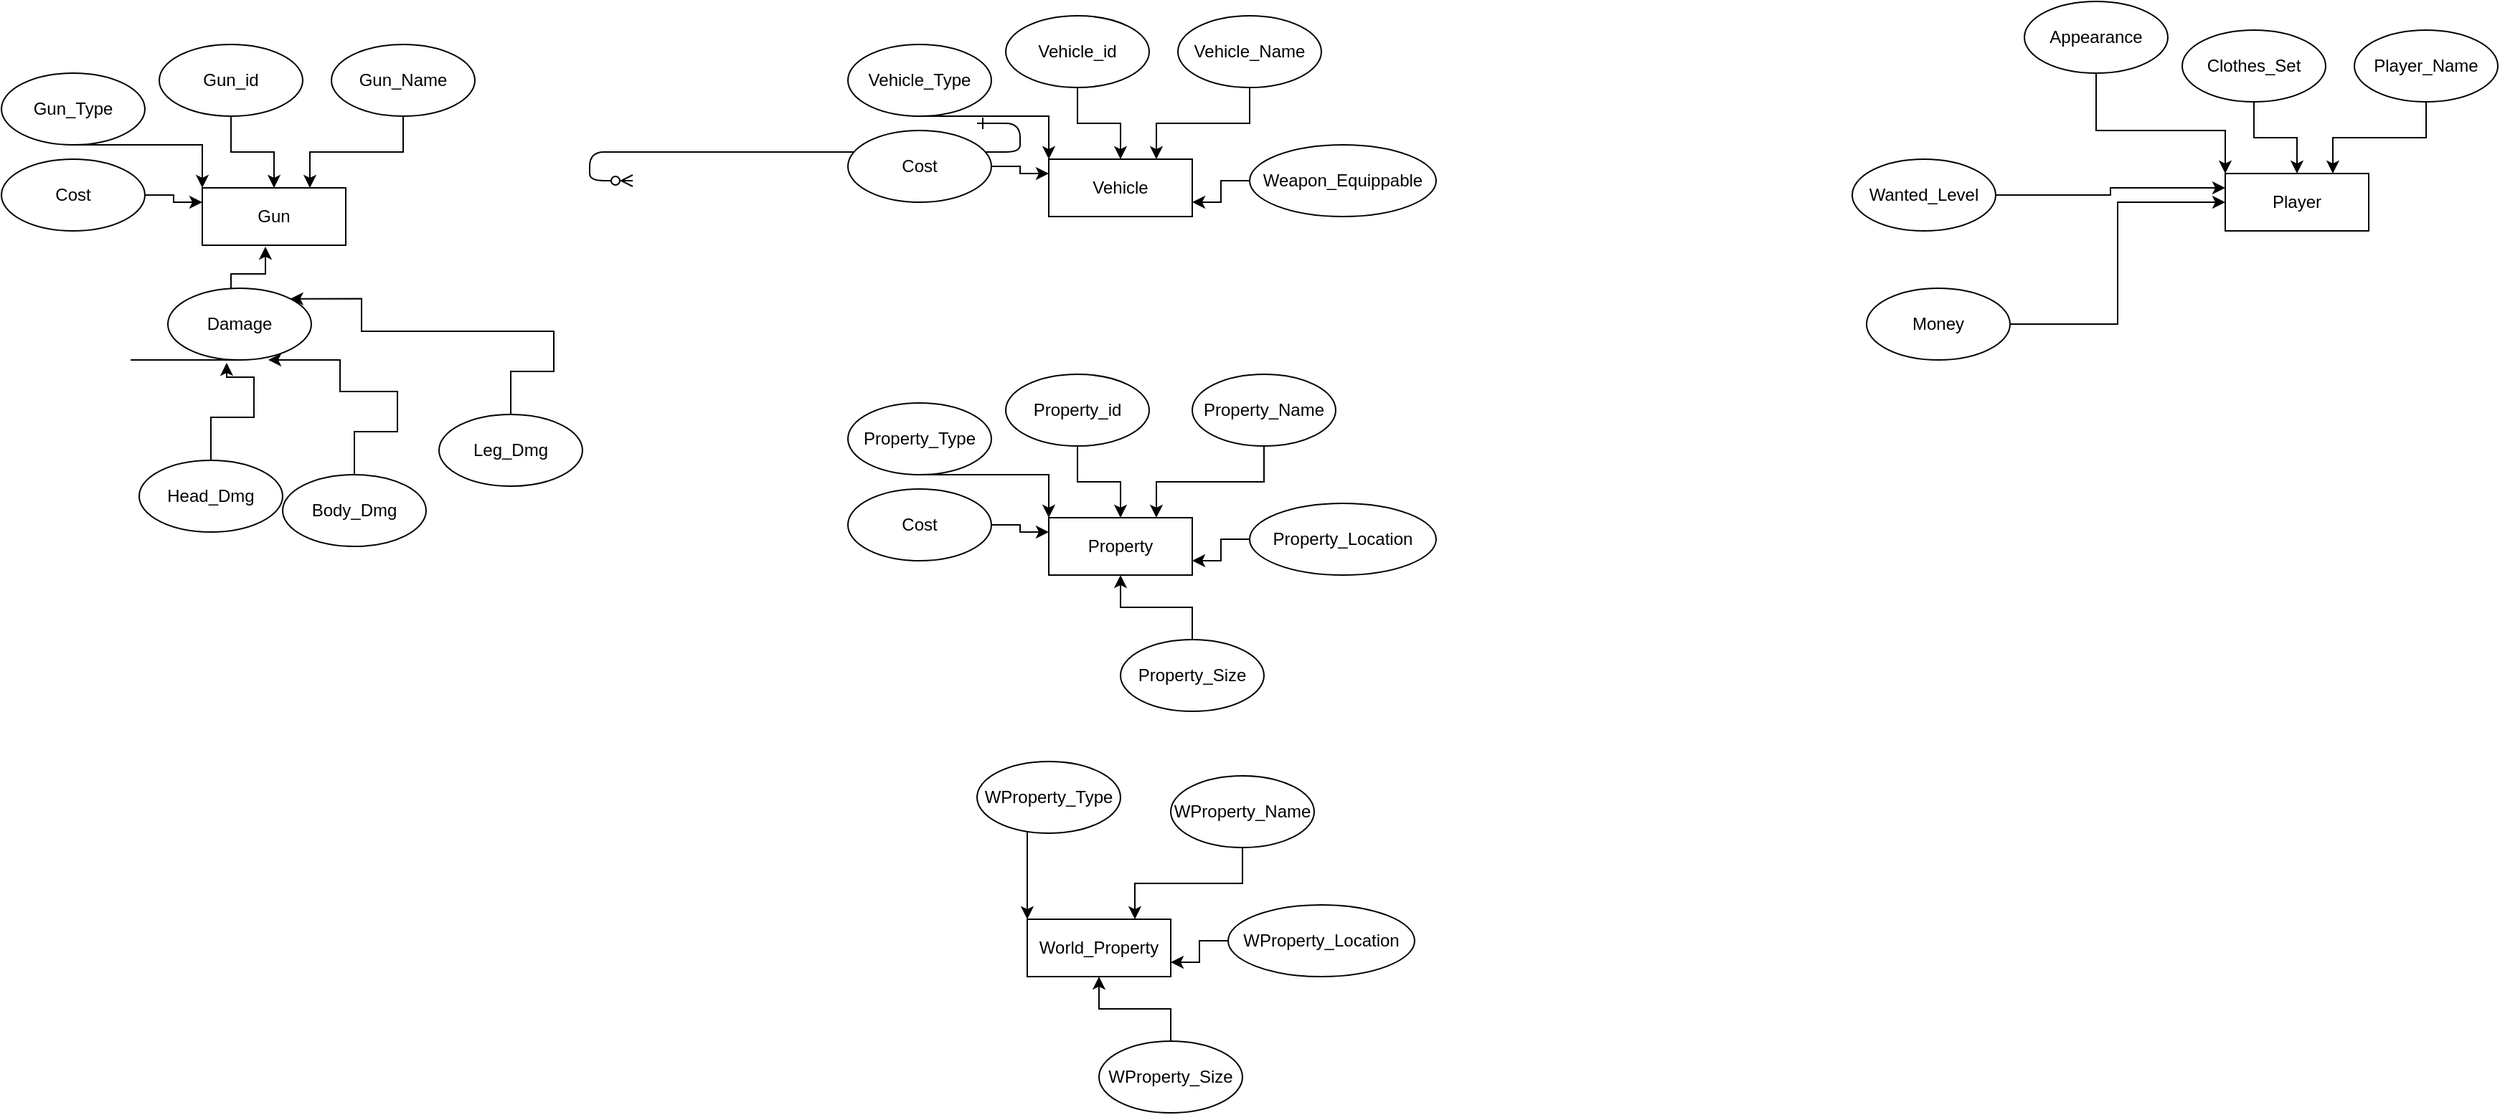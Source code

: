 <mxfile version="15.9.1" type="github">
  <diagram id="R2lEEEUBdFMjLlhIrx00" name="Page-1">
    <mxGraphModel dx="1250" dy="847" grid="1" gridSize="10" guides="1" tooltips="1" connect="1" arrows="1" fold="1" page="1" pageScale="1" pageWidth="850" pageHeight="1100" math="0" shadow="0" extFonts="Permanent Marker^https://fonts.googleapis.com/css?family=Permanent+Marker">
      <root>
        <mxCell id="0" />
        <mxCell id="1" parent="0" />
        <mxCell id="C-vyLk0tnHw3VtMMgP7b-12" value="" style="edgeStyle=entityRelationEdgeStyle;endArrow=ERzeroToMany;startArrow=ERone;endFill=1;startFill=0;" parent="1" target="C-vyLk0tnHw3VtMMgP7b-17" edge="1">
          <mxGeometry width="100" height="100" relative="1" as="geometry">
            <mxPoint x="700" y="165" as="sourcePoint" />
            <mxPoint x="460" y="205" as="targetPoint" />
          </mxGeometry>
        </mxCell>
        <mxCell id="qchl_65KG_xpSbtckRRL-1" value="Gun" style="whiteSpace=wrap;html=1;align=center;" vertex="1" parent="1">
          <mxGeometry x="160" y="210" width="100" height="40" as="geometry" />
        </mxCell>
        <mxCell id="qchl_65KG_xpSbtckRRL-7" style="edgeStyle=orthogonalEdgeStyle;rounded=0;orthogonalLoop=1;jettySize=auto;html=1;" edge="1" parent="1" source="qchl_65KG_xpSbtckRRL-2" target="qchl_65KG_xpSbtckRRL-1">
          <mxGeometry relative="1" as="geometry" />
        </mxCell>
        <mxCell id="qchl_65KG_xpSbtckRRL-2" value="Gun_id" style="ellipse;whiteSpace=wrap;html=1;align=center;" vertex="1" parent="1">
          <mxGeometry x="130" y="110" width="100" height="50" as="geometry" />
        </mxCell>
        <mxCell id="qchl_65KG_xpSbtckRRL-8" style="edgeStyle=orthogonalEdgeStyle;rounded=0;orthogonalLoop=1;jettySize=auto;html=1;entryX=0.75;entryY=0;entryDx=0;entryDy=0;" edge="1" parent="1" source="qchl_65KG_xpSbtckRRL-9" target="qchl_65KG_xpSbtckRRL-1">
          <mxGeometry relative="1" as="geometry">
            <mxPoint x="330" y="210" as="targetPoint" />
          </mxGeometry>
        </mxCell>
        <mxCell id="qchl_65KG_xpSbtckRRL-9" value="Gun_Name" style="ellipse;whiteSpace=wrap;html=1;align=center;" vertex="1" parent="1">
          <mxGeometry x="250" y="110" width="100" height="50" as="geometry" />
        </mxCell>
        <mxCell id="qchl_65KG_xpSbtckRRL-10" style="edgeStyle=orthogonalEdgeStyle;rounded=0;orthogonalLoop=1;jettySize=auto;html=1;entryX=0;entryY=0;entryDx=0;entryDy=0;" edge="1" parent="1" source="qchl_65KG_xpSbtckRRL-11" target="qchl_65KG_xpSbtckRRL-1">
          <mxGeometry relative="1" as="geometry">
            <mxPoint x="100" y="230" as="targetPoint" />
            <Array as="points">
              <mxPoint x="160" y="180" />
            </Array>
          </mxGeometry>
        </mxCell>
        <mxCell id="qchl_65KG_xpSbtckRRL-11" value="Gun_Type" style="ellipse;whiteSpace=wrap;html=1;align=center;" vertex="1" parent="1">
          <mxGeometry x="20" y="130" width="100" height="50" as="geometry" />
        </mxCell>
        <mxCell id="qchl_65KG_xpSbtckRRL-12" style="edgeStyle=orthogonalEdgeStyle;rounded=0;orthogonalLoop=1;jettySize=auto;html=1;entryX=0;entryY=0.25;entryDx=0;entryDy=0;" edge="1" parent="1" source="qchl_65KG_xpSbtckRRL-13" target="qchl_65KG_xpSbtckRRL-1">
          <mxGeometry relative="1" as="geometry">
            <mxPoint x="100" y="290" as="targetPoint" />
          </mxGeometry>
        </mxCell>
        <mxCell id="qchl_65KG_xpSbtckRRL-13" value="Cost" style="ellipse;whiteSpace=wrap;html=1;align=center;" vertex="1" parent="1">
          <mxGeometry x="20" y="190" width="100" height="50" as="geometry" />
        </mxCell>
        <mxCell id="qchl_65KG_xpSbtckRRL-14" style="edgeStyle=orthogonalEdgeStyle;rounded=0;orthogonalLoop=1;jettySize=auto;html=1;entryX=0.44;entryY=1.025;entryDx=0;entryDy=0;entryPerimeter=0;" edge="1" parent="1" source="qchl_65KG_xpSbtckRRL-15" target="qchl_65KG_xpSbtckRRL-1">
          <mxGeometry relative="1" as="geometry">
            <mxPoint x="140" y="360" as="targetPoint" />
            <Array as="points">
              <mxPoint x="110" y="330" />
              <mxPoint x="180" y="330" />
              <mxPoint x="180" y="270" />
              <mxPoint x="204" y="270" />
            </Array>
          </mxGeometry>
        </mxCell>
        <mxCell id="qchl_65KG_xpSbtckRRL-15" value="Damage" style="ellipse;whiteSpace=wrap;html=1;align=center;" vertex="1" parent="1">
          <mxGeometry x="136" y="280" width="100" height="50" as="geometry" />
        </mxCell>
        <mxCell id="qchl_65KG_xpSbtckRRL-17" style="edgeStyle=orthogonalEdgeStyle;rounded=0;orthogonalLoop=1;jettySize=auto;html=1;entryX=0.41;entryY=1.04;entryDx=0;entryDy=0;entryPerimeter=0;" edge="1" parent="1" source="qchl_65KG_xpSbtckRRL-18" target="qchl_65KG_xpSbtckRRL-15">
          <mxGeometry relative="1" as="geometry">
            <mxPoint x="196" y="500" as="targetPoint" />
            <Array as="points">
              <mxPoint x="166" y="370" />
              <mxPoint x="196" y="370" />
              <mxPoint x="196" y="342" />
            </Array>
          </mxGeometry>
        </mxCell>
        <mxCell id="qchl_65KG_xpSbtckRRL-18" value="Head_Dmg" style="ellipse;whiteSpace=wrap;html=1;align=center;" vertex="1" parent="1">
          <mxGeometry x="116" y="400" width="100" height="50" as="geometry" />
        </mxCell>
        <mxCell id="qchl_65KG_xpSbtckRRL-19" style="edgeStyle=orthogonalEdgeStyle;rounded=0;orthogonalLoop=1;jettySize=auto;html=1;entryX=0.7;entryY=1;entryDx=0;entryDy=0;entryPerimeter=0;" edge="1" parent="1" source="qchl_65KG_xpSbtckRRL-20" target="qchl_65KG_xpSbtckRRL-15">
          <mxGeometry relative="1" as="geometry">
            <mxPoint x="327" y="352" as="targetPoint" />
            <Array as="points">
              <mxPoint x="266" y="380" />
              <mxPoint x="296" y="380" />
              <mxPoint x="296" y="352" />
              <mxPoint x="256" y="352" />
            </Array>
          </mxGeometry>
        </mxCell>
        <mxCell id="qchl_65KG_xpSbtckRRL-20" value="Body_Dmg" style="ellipse;whiteSpace=wrap;html=1;align=center;" vertex="1" parent="1">
          <mxGeometry x="216" y="410" width="100" height="50" as="geometry" />
        </mxCell>
        <mxCell id="qchl_65KG_xpSbtckRRL-21" style="edgeStyle=orthogonalEdgeStyle;rounded=0;orthogonalLoop=1;jettySize=auto;html=1;entryX=1;entryY=0;entryDx=0;entryDy=0;" edge="1" parent="1" source="qchl_65KG_xpSbtckRRL-22" target="qchl_65KG_xpSbtckRRL-15">
          <mxGeometry relative="1" as="geometry">
            <mxPoint x="436" y="310" as="targetPoint" />
            <Array as="points">
              <mxPoint x="375" y="338" />
              <mxPoint x="405" y="338" />
              <mxPoint x="405" y="310" />
              <mxPoint x="271" y="310" />
            </Array>
          </mxGeometry>
        </mxCell>
        <mxCell id="qchl_65KG_xpSbtckRRL-22" value="Leg_Dmg" style="ellipse;whiteSpace=wrap;html=1;align=center;" vertex="1" parent="1">
          <mxGeometry x="325" y="368" width="100" height="50" as="geometry" />
        </mxCell>
        <mxCell id="qchl_65KG_xpSbtckRRL-24" value="Vehicle" style="whiteSpace=wrap;html=1;align=center;" vertex="1" parent="1">
          <mxGeometry x="750" y="190" width="100" height="40" as="geometry" />
        </mxCell>
        <mxCell id="qchl_65KG_xpSbtckRRL-25" style="edgeStyle=orthogonalEdgeStyle;rounded=0;orthogonalLoop=1;jettySize=auto;html=1;" edge="1" parent="1" source="qchl_65KG_xpSbtckRRL-26" target="qchl_65KG_xpSbtckRRL-24">
          <mxGeometry relative="1" as="geometry" />
        </mxCell>
        <mxCell id="qchl_65KG_xpSbtckRRL-26" value="Vehicle_id" style="ellipse;whiteSpace=wrap;html=1;align=center;" vertex="1" parent="1">
          <mxGeometry x="720" y="90" width="100" height="50" as="geometry" />
        </mxCell>
        <mxCell id="qchl_65KG_xpSbtckRRL-27" style="edgeStyle=orthogonalEdgeStyle;rounded=0;orthogonalLoop=1;jettySize=auto;html=1;entryX=0.75;entryY=0;entryDx=0;entryDy=0;" edge="1" parent="1" source="qchl_65KG_xpSbtckRRL-28" target="qchl_65KG_xpSbtckRRL-24">
          <mxGeometry relative="1" as="geometry">
            <mxPoint x="920" y="190" as="targetPoint" />
          </mxGeometry>
        </mxCell>
        <mxCell id="qchl_65KG_xpSbtckRRL-28" value="Vehicle_Name" style="ellipse;whiteSpace=wrap;html=1;align=center;" vertex="1" parent="1">
          <mxGeometry x="840" y="90" width="100" height="50" as="geometry" />
        </mxCell>
        <mxCell id="qchl_65KG_xpSbtckRRL-29" style="edgeStyle=orthogonalEdgeStyle;rounded=0;orthogonalLoop=1;jettySize=auto;html=1;entryX=0;entryY=0;entryDx=0;entryDy=0;" edge="1" parent="1" source="qchl_65KG_xpSbtckRRL-30" target="qchl_65KG_xpSbtckRRL-24">
          <mxGeometry relative="1" as="geometry">
            <mxPoint x="690" y="210" as="targetPoint" />
            <Array as="points">
              <mxPoint x="750" y="160" />
            </Array>
          </mxGeometry>
        </mxCell>
        <mxCell id="qchl_65KG_xpSbtckRRL-30" value="Vehicle_Type" style="ellipse;whiteSpace=wrap;html=1;align=center;" vertex="1" parent="1">
          <mxGeometry x="610" y="110" width="100" height="50" as="geometry" />
        </mxCell>
        <mxCell id="qchl_65KG_xpSbtckRRL-31" style="edgeStyle=orthogonalEdgeStyle;rounded=0;orthogonalLoop=1;jettySize=auto;html=1;entryX=0;entryY=0.25;entryDx=0;entryDy=0;" edge="1" parent="1" source="qchl_65KG_xpSbtckRRL-32" target="qchl_65KG_xpSbtckRRL-24">
          <mxGeometry relative="1" as="geometry">
            <mxPoint x="690" y="270" as="targetPoint" />
          </mxGeometry>
        </mxCell>
        <mxCell id="qchl_65KG_xpSbtckRRL-32" value="Cost" style="ellipse;whiteSpace=wrap;html=1;align=center;" vertex="1" parent="1">
          <mxGeometry x="610" y="170" width="100" height="50" as="geometry" />
        </mxCell>
        <mxCell id="qchl_65KG_xpSbtckRRL-41" style="edgeStyle=orthogonalEdgeStyle;rounded=0;orthogonalLoop=1;jettySize=auto;html=1;entryX=1;entryY=0.75;entryDx=0;entryDy=0;" edge="1" parent="1" source="qchl_65KG_xpSbtckRRL-42" target="qchl_65KG_xpSbtckRRL-24">
          <mxGeometry relative="1" as="geometry">
            <mxPoint x="1030" y="210" as="targetPoint" />
          </mxGeometry>
        </mxCell>
        <mxCell id="qchl_65KG_xpSbtckRRL-42" value="Weapon_Equippable" style="ellipse;whiteSpace=wrap;html=1;align=center;" vertex="1" parent="1">
          <mxGeometry x="890" y="180" width="130" height="50" as="geometry" />
        </mxCell>
        <mxCell id="qchl_65KG_xpSbtckRRL-43" value="Property" style="whiteSpace=wrap;html=1;align=center;" vertex="1" parent="1">
          <mxGeometry x="750" y="440" width="100" height="40" as="geometry" />
        </mxCell>
        <mxCell id="qchl_65KG_xpSbtckRRL-44" style="edgeStyle=orthogonalEdgeStyle;rounded=0;orthogonalLoop=1;jettySize=auto;html=1;" edge="1" parent="1" source="qchl_65KG_xpSbtckRRL-45" target="qchl_65KG_xpSbtckRRL-43">
          <mxGeometry relative="1" as="geometry" />
        </mxCell>
        <mxCell id="qchl_65KG_xpSbtckRRL-45" value="Property_id" style="ellipse;whiteSpace=wrap;html=1;align=center;" vertex="1" parent="1">
          <mxGeometry x="720" y="340" width="100" height="50" as="geometry" />
        </mxCell>
        <mxCell id="qchl_65KG_xpSbtckRRL-46" style="edgeStyle=orthogonalEdgeStyle;rounded=0;orthogonalLoop=1;jettySize=auto;html=1;entryX=0.75;entryY=0;entryDx=0;entryDy=0;" edge="1" parent="1" source="qchl_65KG_xpSbtckRRL-47" target="qchl_65KG_xpSbtckRRL-43">
          <mxGeometry relative="1" as="geometry">
            <mxPoint x="920" y="440" as="targetPoint" />
          </mxGeometry>
        </mxCell>
        <mxCell id="qchl_65KG_xpSbtckRRL-47" value="Property_Name" style="ellipse;whiteSpace=wrap;html=1;align=center;" vertex="1" parent="1">
          <mxGeometry x="850" y="340" width="100" height="50" as="geometry" />
        </mxCell>
        <mxCell id="qchl_65KG_xpSbtckRRL-48" style="edgeStyle=orthogonalEdgeStyle;rounded=0;orthogonalLoop=1;jettySize=auto;html=1;entryX=0;entryY=0;entryDx=0;entryDy=0;" edge="1" parent="1" source="qchl_65KG_xpSbtckRRL-49" target="qchl_65KG_xpSbtckRRL-43">
          <mxGeometry relative="1" as="geometry">
            <mxPoint x="690" y="460" as="targetPoint" />
            <Array as="points">
              <mxPoint x="750" y="410" />
            </Array>
          </mxGeometry>
        </mxCell>
        <mxCell id="qchl_65KG_xpSbtckRRL-49" value="Property_Type" style="ellipse;whiteSpace=wrap;html=1;align=center;" vertex="1" parent="1">
          <mxGeometry x="610" y="360" width="100" height="50" as="geometry" />
        </mxCell>
        <mxCell id="qchl_65KG_xpSbtckRRL-50" style="edgeStyle=orthogonalEdgeStyle;rounded=0;orthogonalLoop=1;jettySize=auto;html=1;entryX=0;entryY=0.25;entryDx=0;entryDy=0;" edge="1" parent="1" source="qchl_65KG_xpSbtckRRL-51" target="qchl_65KG_xpSbtckRRL-43">
          <mxGeometry relative="1" as="geometry">
            <mxPoint x="690" y="520" as="targetPoint" />
          </mxGeometry>
        </mxCell>
        <mxCell id="qchl_65KG_xpSbtckRRL-51" value="Cost" style="ellipse;whiteSpace=wrap;html=1;align=center;" vertex="1" parent="1">
          <mxGeometry x="610" y="420" width="100" height="50" as="geometry" />
        </mxCell>
        <mxCell id="qchl_65KG_xpSbtckRRL-52" style="edgeStyle=orthogonalEdgeStyle;rounded=0;orthogonalLoop=1;jettySize=auto;html=1;entryX=1;entryY=0.75;entryDx=0;entryDy=0;" edge="1" parent="1" source="qchl_65KG_xpSbtckRRL-53" target="qchl_65KG_xpSbtckRRL-43">
          <mxGeometry relative="1" as="geometry">
            <mxPoint x="1030" y="460" as="targetPoint" />
          </mxGeometry>
        </mxCell>
        <mxCell id="qchl_65KG_xpSbtckRRL-53" value="Property_Location" style="ellipse;whiteSpace=wrap;html=1;align=center;" vertex="1" parent="1">
          <mxGeometry x="890" y="430" width="130" height="50" as="geometry" />
        </mxCell>
        <mxCell id="qchl_65KG_xpSbtckRRL-55" style="edgeStyle=orthogonalEdgeStyle;rounded=0;orthogonalLoop=1;jettySize=auto;html=1;" edge="1" parent="1" source="qchl_65KG_xpSbtckRRL-54" target="qchl_65KG_xpSbtckRRL-43">
          <mxGeometry relative="1" as="geometry" />
        </mxCell>
        <mxCell id="qchl_65KG_xpSbtckRRL-54" value="Property_Size" style="ellipse;whiteSpace=wrap;html=1;align=center;" vertex="1" parent="1">
          <mxGeometry x="800" y="525" width="100" height="50" as="geometry" />
        </mxCell>
        <mxCell id="qchl_65KG_xpSbtckRRL-58" value="World_Property" style="whiteSpace=wrap;html=1;align=center;" vertex="1" parent="1">
          <mxGeometry x="735" y="720" width="100" height="40" as="geometry" />
        </mxCell>
        <mxCell id="qchl_65KG_xpSbtckRRL-61" style="edgeStyle=orthogonalEdgeStyle;rounded=0;orthogonalLoop=1;jettySize=auto;html=1;entryX=0.75;entryY=0;entryDx=0;entryDy=0;" edge="1" parent="1" source="qchl_65KG_xpSbtckRRL-62" target="qchl_65KG_xpSbtckRRL-58">
          <mxGeometry relative="1" as="geometry">
            <mxPoint x="905" y="720" as="targetPoint" />
          </mxGeometry>
        </mxCell>
        <mxCell id="qchl_65KG_xpSbtckRRL-62" value="WProperty_Name" style="ellipse;whiteSpace=wrap;html=1;align=center;" vertex="1" parent="1">
          <mxGeometry x="835" y="620" width="100" height="50" as="geometry" />
        </mxCell>
        <mxCell id="qchl_65KG_xpSbtckRRL-63" style="edgeStyle=orthogonalEdgeStyle;rounded=0;orthogonalLoop=1;jettySize=auto;html=1;entryX=0;entryY=0;entryDx=0;entryDy=0;" edge="1" parent="1" source="qchl_65KG_xpSbtckRRL-64" target="qchl_65KG_xpSbtckRRL-58">
          <mxGeometry relative="1" as="geometry">
            <mxPoint x="675" y="740" as="targetPoint" />
            <Array as="points">
              <mxPoint x="735" y="690" />
            </Array>
          </mxGeometry>
        </mxCell>
        <mxCell id="qchl_65KG_xpSbtckRRL-64" value="WProperty_Type" style="ellipse;whiteSpace=wrap;html=1;align=center;" vertex="1" parent="1">
          <mxGeometry x="700" y="610" width="100" height="50" as="geometry" />
        </mxCell>
        <mxCell id="qchl_65KG_xpSbtckRRL-67" style="edgeStyle=orthogonalEdgeStyle;rounded=0;orthogonalLoop=1;jettySize=auto;html=1;entryX=1;entryY=0.75;entryDx=0;entryDy=0;" edge="1" parent="1" source="qchl_65KG_xpSbtckRRL-68" target="qchl_65KG_xpSbtckRRL-58">
          <mxGeometry relative="1" as="geometry">
            <mxPoint x="1015" y="740" as="targetPoint" />
          </mxGeometry>
        </mxCell>
        <mxCell id="qchl_65KG_xpSbtckRRL-68" value="WProperty_Location" style="ellipse;whiteSpace=wrap;html=1;align=center;" vertex="1" parent="1">
          <mxGeometry x="875" y="710" width="130" height="50" as="geometry" />
        </mxCell>
        <mxCell id="qchl_65KG_xpSbtckRRL-69" style="edgeStyle=orthogonalEdgeStyle;rounded=0;orthogonalLoop=1;jettySize=auto;html=1;" edge="1" parent="1" source="qchl_65KG_xpSbtckRRL-70" target="qchl_65KG_xpSbtckRRL-58">
          <mxGeometry relative="1" as="geometry" />
        </mxCell>
        <mxCell id="qchl_65KG_xpSbtckRRL-70" value="WProperty_Size" style="ellipse;whiteSpace=wrap;html=1;align=center;" vertex="1" parent="1">
          <mxGeometry x="785" y="805" width="100" height="50" as="geometry" />
        </mxCell>
        <mxCell id="qchl_65KG_xpSbtckRRL-71" value="Player" style="whiteSpace=wrap;html=1;align=center;" vertex="1" parent="1">
          <mxGeometry x="1570" y="200" width="100" height="40" as="geometry" />
        </mxCell>
        <mxCell id="qchl_65KG_xpSbtckRRL-72" style="edgeStyle=orthogonalEdgeStyle;rounded=0;orthogonalLoop=1;jettySize=auto;html=1;" edge="1" parent="1" source="qchl_65KG_xpSbtckRRL-73" target="qchl_65KG_xpSbtckRRL-71">
          <mxGeometry relative="1" as="geometry" />
        </mxCell>
        <mxCell id="qchl_65KG_xpSbtckRRL-73" value="Clothes_Set" style="ellipse;whiteSpace=wrap;html=1;align=center;" vertex="1" parent="1">
          <mxGeometry x="1540" y="100" width="100" height="50" as="geometry" />
        </mxCell>
        <mxCell id="qchl_65KG_xpSbtckRRL-74" style="edgeStyle=orthogonalEdgeStyle;rounded=0;orthogonalLoop=1;jettySize=auto;html=1;entryX=0.75;entryY=0;entryDx=0;entryDy=0;" edge="1" parent="1" source="qchl_65KG_xpSbtckRRL-75" target="qchl_65KG_xpSbtckRRL-71">
          <mxGeometry relative="1" as="geometry">
            <mxPoint x="1740" y="200" as="targetPoint" />
          </mxGeometry>
        </mxCell>
        <mxCell id="qchl_65KG_xpSbtckRRL-75" value="Player_Name" style="ellipse;whiteSpace=wrap;html=1;align=center;" vertex="1" parent="1">
          <mxGeometry x="1660" y="100" width="100" height="50" as="geometry" />
        </mxCell>
        <mxCell id="qchl_65KG_xpSbtckRRL-76" style="edgeStyle=orthogonalEdgeStyle;rounded=0;orthogonalLoop=1;jettySize=auto;html=1;entryX=0;entryY=0;entryDx=0;entryDy=0;" edge="1" parent="1" source="qchl_65KG_xpSbtckRRL-77" target="qchl_65KG_xpSbtckRRL-71">
          <mxGeometry relative="1" as="geometry">
            <mxPoint x="1510" y="220" as="targetPoint" />
            <Array as="points">
              <mxPoint x="1570" y="170" />
            </Array>
          </mxGeometry>
        </mxCell>
        <mxCell id="qchl_65KG_xpSbtckRRL-77" value="Appearance" style="ellipse;whiteSpace=wrap;html=1;align=center;" vertex="1" parent="1">
          <mxGeometry x="1430" y="80" width="100" height="50" as="geometry" />
        </mxCell>
        <mxCell id="qchl_65KG_xpSbtckRRL-78" style="edgeStyle=orthogonalEdgeStyle;rounded=0;orthogonalLoop=1;jettySize=auto;html=1;entryX=0;entryY=0.25;entryDx=0;entryDy=0;" edge="1" parent="1" source="qchl_65KG_xpSbtckRRL-79" target="qchl_65KG_xpSbtckRRL-71">
          <mxGeometry relative="1" as="geometry">
            <mxPoint x="1510" y="280" as="targetPoint" />
          </mxGeometry>
        </mxCell>
        <mxCell id="qchl_65KG_xpSbtckRRL-79" value="Wanted_Level" style="ellipse;whiteSpace=wrap;html=1;align=center;" vertex="1" parent="1">
          <mxGeometry x="1310" y="190" width="100" height="50" as="geometry" />
        </mxCell>
        <mxCell id="qchl_65KG_xpSbtckRRL-88" style="edgeStyle=orthogonalEdgeStyle;rounded=0;orthogonalLoop=1;jettySize=auto;html=1;entryX=0;entryY=0.5;entryDx=0;entryDy=0;" edge="1" parent="1" source="qchl_65KG_xpSbtckRRL-89" target="qchl_65KG_xpSbtckRRL-71">
          <mxGeometry relative="1" as="geometry">
            <mxPoint x="1580" y="300" as="targetPoint" />
          </mxGeometry>
        </mxCell>
        <mxCell id="qchl_65KG_xpSbtckRRL-89" value="Money" style="ellipse;whiteSpace=wrap;html=1;align=center;" vertex="1" parent="1">
          <mxGeometry x="1320" y="280" width="100" height="50" as="geometry" />
        </mxCell>
      </root>
    </mxGraphModel>
  </diagram>
</mxfile>
